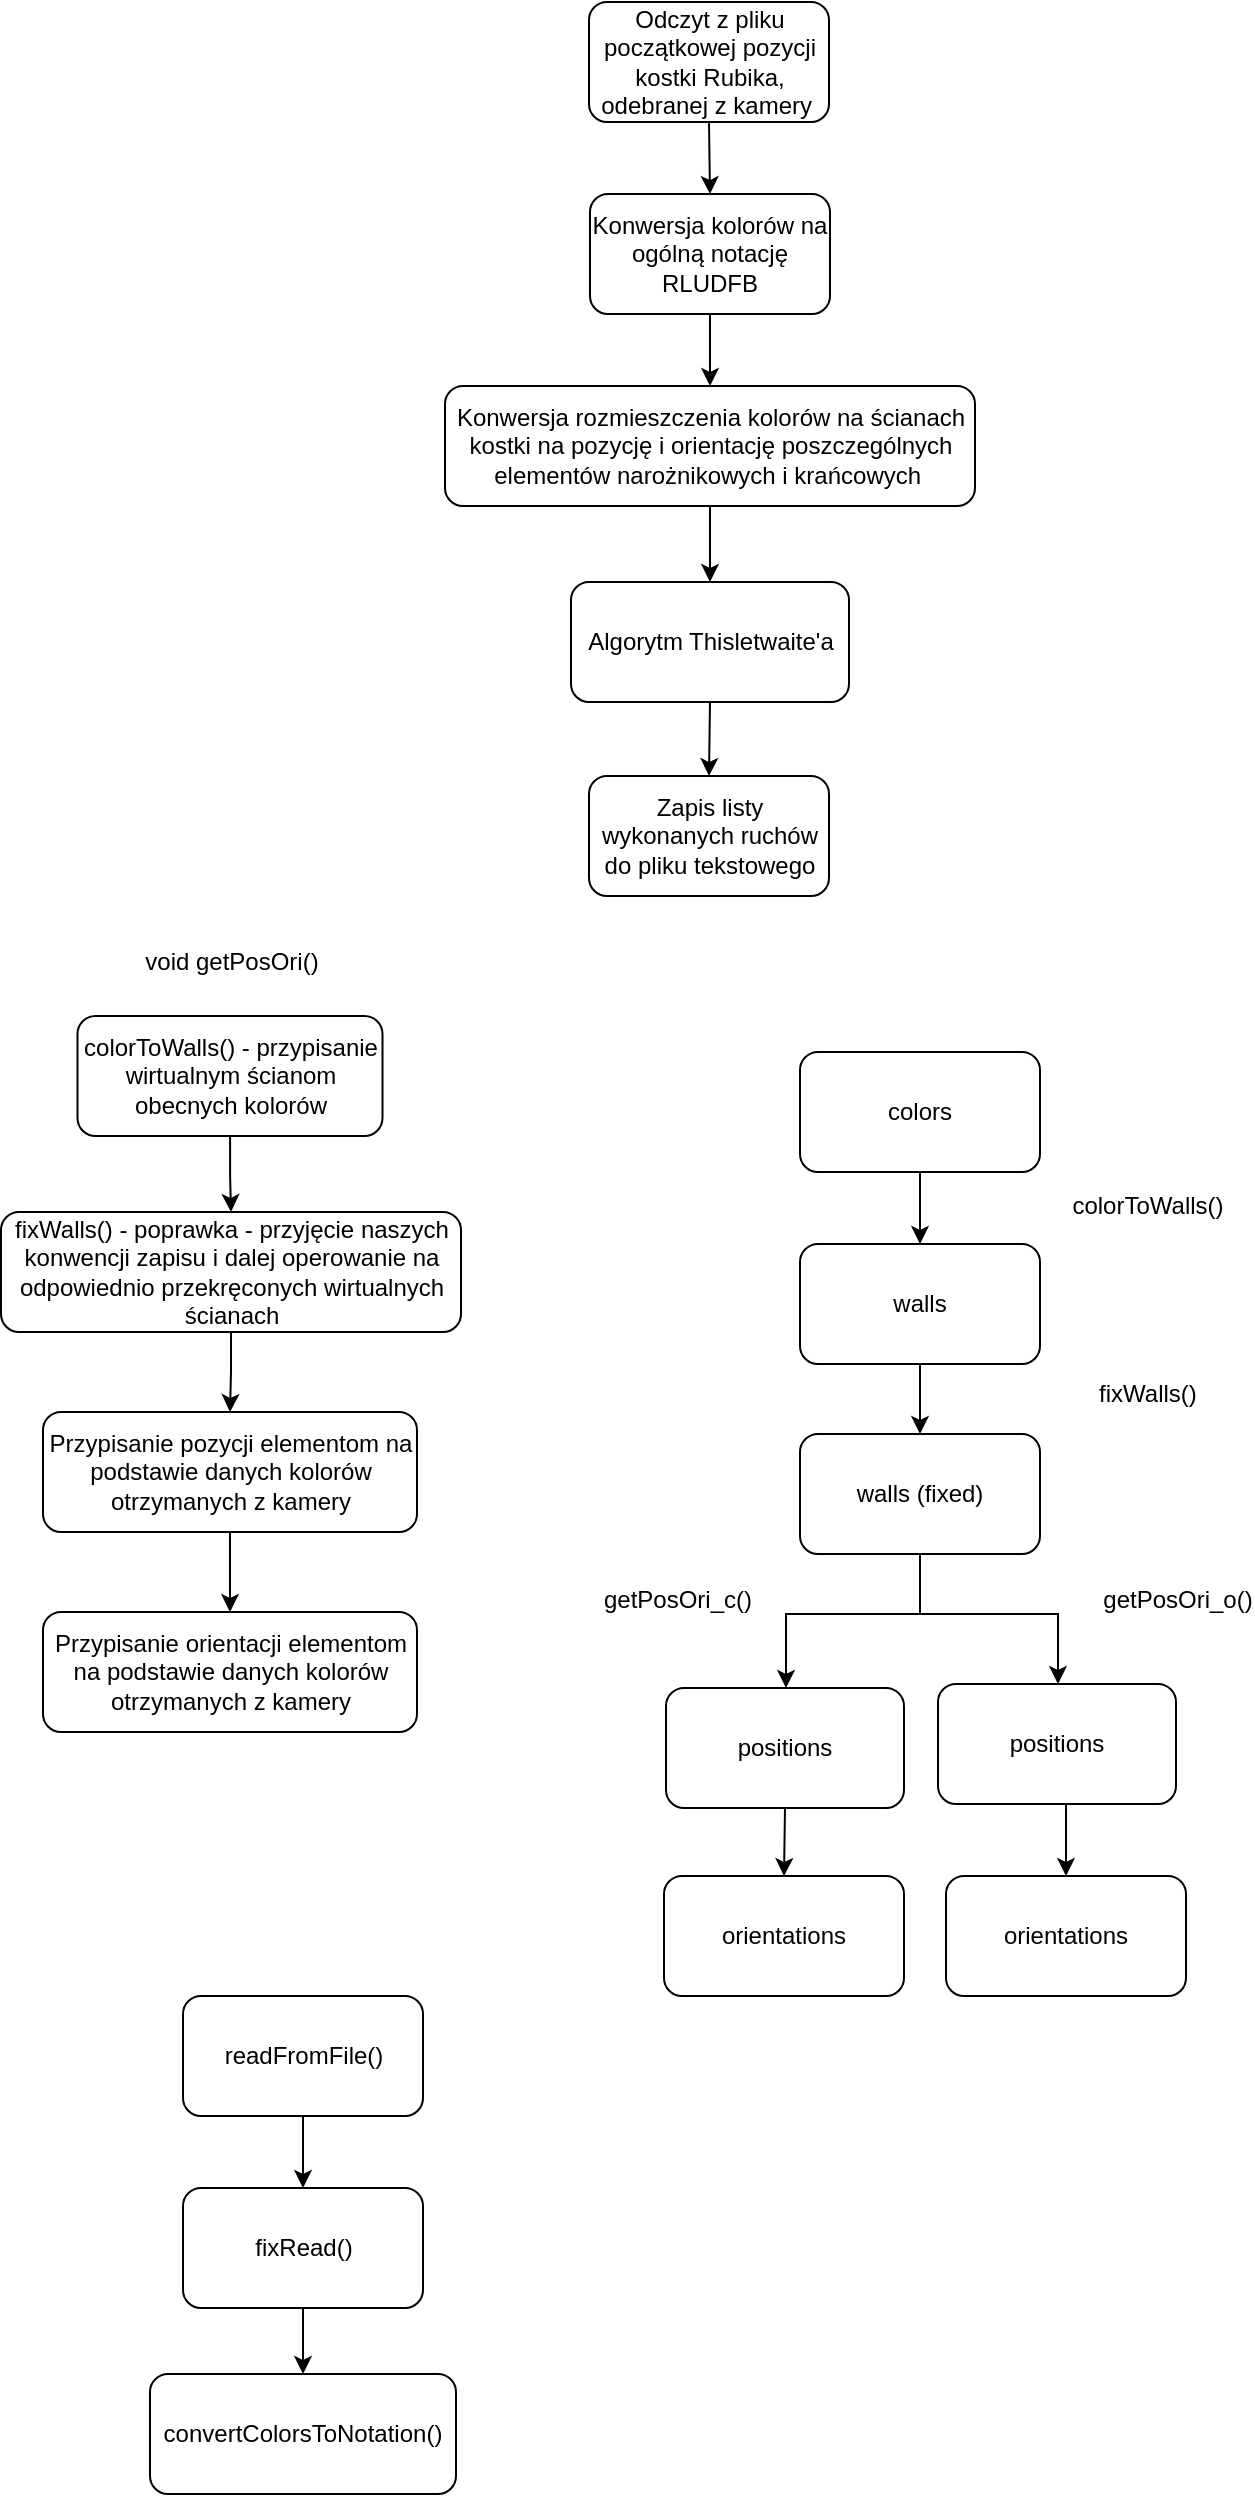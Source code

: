 <mxfile version="17.2.4" type="device"><diagram id="j9Xn93vThXsEUslcbhr1" name="Page-1"><mxGraphModel dx="1242" dy="570" grid="0" gridSize="10" guides="1" tooltips="1" connect="1" arrows="1" fold="1" page="1" pageScale="1" pageWidth="827" pageHeight="1169" math="0" shadow="0"><root><mxCell id="0"/><mxCell id="1" parent="0"/><mxCell id="MdMBimyjSENlmSg4jB6g-19" style="edgeStyle=orthogonalEdgeStyle;rounded=0;orthogonalLoop=1;jettySize=auto;html=1;exitX=0.5;exitY=1;exitDx=0;exitDy=0;entryX=0.5;entryY=0;entryDx=0;entryDy=0;" edge="1" parent="1" source="aZRtar0VSMWpXJIYU5ni-1" target="aZRtar0VSMWpXJIYU5ni-2"><mxGeometry relative="1" as="geometry"/></mxCell><mxCell id="aZRtar0VSMWpXJIYU5ni-1" value="Odczyt z pliku początkowej pozycji kostki Rubika, odebranej z kamery&amp;nbsp;" style="rounded=1;whiteSpace=wrap;html=1;" parent="1" vertex="1"><mxGeometry x="319.5" y="184" width="120" height="60" as="geometry"/></mxCell><mxCell id="aZRtar0VSMWpXJIYU5ni-6" style="edgeStyle=orthogonalEdgeStyle;rounded=0;orthogonalLoop=1;jettySize=auto;html=1;exitX=0.5;exitY=1;exitDx=0;exitDy=0;entryX=0.5;entryY=0;entryDx=0;entryDy=0;" parent="1" source="aZRtar0VSMWpXJIYU5ni-2" target="aZRtar0VSMWpXJIYU5ni-3" edge="1"><mxGeometry relative="1" as="geometry"/></mxCell><mxCell id="aZRtar0VSMWpXJIYU5ni-2" value="Konwersja kolorów na ogólną notację RLUDFB" style="rounded=1;whiteSpace=wrap;html=1;" parent="1" vertex="1"><mxGeometry x="320" y="280" width="120" height="60" as="geometry"/></mxCell><mxCell id="aZRtar0VSMWpXJIYU5ni-11" style="edgeStyle=orthogonalEdgeStyle;rounded=0;orthogonalLoop=1;jettySize=auto;html=1;exitX=0.5;exitY=1;exitDx=0;exitDy=0;entryX=0.5;entryY=0;entryDx=0;entryDy=0;" parent="1" source="aZRtar0VSMWpXJIYU5ni-3" target="aZRtar0VSMWpXJIYU5ni-7" edge="1"><mxGeometry relative="1" as="geometry"/></mxCell><mxCell id="aZRtar0VSMWpXJIYU5ni-3" value="Konwersja rozmieszczenia kolorów na ścianach kostki na pozycję i orientację poszczególnych elementów narożnikowych i krańcowych&amp;nbsp;" style="rounded=1;whiteSpace=wrap;html=1;" parent="1" vertex="1"><mxGeometry x="247.5" y="376" width="265" height="60" as="geometry"/></mxCell><mxCell id="aZRtar0VSMWpXJIYU5ni-12" style="edgeStyle=orthogonalEdgeStyle;rounded=0;orthogonalLoop=1;jettySize=auto;html=1;exitX=0.5;exitY=1;exitDx=0;exitDy=0;entryX=0.5;entryY=0;entryDx=0;entryDy=0;" parent="1" source="aZRtar0VSMWpXJIYU5ni-7" target="aZRtar0VSMWpXJIYU5ni-8" edge="1"><mxGeometry relative="1" as="geometry"/></mxCell><mxCell id="aZRtar0VSMWpXJIYU5ni-7" value="Algorytm Thisletwaite'a" style="rounded=1;whiteSpace=wrap;html=1;" parent="1" vertex="1"><mxGeometry x="310.5" y="474" width="139" height="60" as="geometry"/></mxCell><mxCell id="aZRtar0VSMWpXJIYU5ni-8" value="Zapis listy wykonanych ruchów do pliku tekstowego" style="rounded=1;whiteSpace=wrap;html=1;" parent="1" vertex="1"><mxGeometry x="319.5" y="571" width="120" height="60" as="geometry"/></mxCell><mxCell id="vhRR-pAWQvNrhLl68Ut3-5" style="edgeStyle=orthogonalEdgeStyle;rounded=0;orthogonalLoop=1;jettySize=auto;html=1;entryX=0.5;entryY=0;entryDx=0;entryDy=0;" parent="1" source="vhRR-pAWQvNrhLl68Ut3-1" target="vhRR-pAWQvNrhLl68Ut3-3" edge="1"><mxGeometry relative="1" as="geometry"/></mxCell><mxCell id="vhRR-pAWQvNrhLl68Ut3-1" value="colorToWalls() - przypisanie wirtualnym ścianom obecnych kolorów" style="rounded=1;whiteSpace=wrap;html=1;" parent="1" vertex="1"><mxGeometry x="63.75" y="691" width="152.5" height="60" as="geometry"/></mxCell><mxCell id="vhRR-pAWQvNrhLl68Ut3-2" value="void getPosOri()" style="text;html=1;strokeColor=none;fillColor=none;align=center;verticalAlign=middle;whiteSpace=wrap;rounded=0;" parent="1" vertex="1"><mxGeometry x="70.5" y="649" width="140" height="30" as="geometry"/></mxCell><mxCell id="vhRR-pAWQvNrhLl68Ut3-6" style="edgeStyle=orthogonalEdgeStyle;rounded=0;orthogonalLoop=1;jettySize=auto;html=1;entryX=0.5;entryY=0;entryDx=0;entryDy=0;" parent="1" source="vhRR-pAWQvNrhLl68Ut3-3" target="vhRR-pAWQvNrhLl68Ut3-4" edge="1"><mxGeometry relative="1" as="geometry"/></mxCell><mxCell id="vhRR-pAWQvNrhLl68Ut3-3" value="fixWalls() - poprawka - przyjęcie naszych konwencji zapisu i dalej operowanie na odpowiednio przekręconych wirtualnych ścianach" style="rounded=1;whiteSpace=wrap;html=1;" parent="1" vertex="1"><mxGeometry x="25.5" y="789" width="230" height="60" as="geometry"/></mxCell><mxCell id="vhRR-pAWQvNrhLl68Ut3-8" style="edgeStyle=orthogonalEdgeStyle;rounded=0;orthogonalLoop=1;jettySize=auto;html=1;exitX=0.5;exitY=1;exitDx=0;exitDy=0;entryX=0.5;entryY=0;entryDx=0;entryDy=0;" parent="1" source="vhRR-pAWQvNrhLl68Ut3-4" target="vhRR-pAWQvNrhLl68Ut3-7" edge="1"><mxGeometry relative="1" as="geometry"/></mxCell><mxCell id="vhRR-pAWQvNrhLl68Ut3-4" value="Przypisanie pozycji elementom na podstawie danych kolorów otrzymanych z kamery" style="rounded=1;whiteSpace=wrap;html=1;" parent="1" vertex="1"><mxGeometry x="46.5" y="889" width="187" height="60" as="geometry"/></mxCell><mxCell id="vhRR-pAWQvNrhLl68Ut3-7" value="Przypisanie orientacji elementom na podstawie danych kolorów otrzymanych z kamery" style="rounded=1;whiteSpace=wrap;html=1;" parent="1" vertex="1"><mxGeometry x="46.5" y="989" width="187" height="60" as="geometry"/></mxCell><mxCell id="vhRR-pAWQvNrhLl68Ut3-42" style="edgeStyle=orthogonalEdgeStyle;rounded=0;orthogonalLoop=1;jettySize=auto;html=1;exitX=0.5;exitY=1;exitDx=0;exitDy=0;" parent="1" source="vhRR-pAWQvNrhLl68Ut3-9" target="vhRR-pAWQvNrhLl68Ut3-10" edge="1"><mxGeometry relative="1" as="geometry"/></mxCell><mxCell id="vhRR-pAWQvNrhLl68Ut3-9" value="colors" style="rounded=1;whiteSpace=wrap;html=1;" parent="1" vertex="1"><mxGeometry x="425" y="709" width="120" height="60" as="geometry"/></mxCell><mxCell id="vhRR-pAWQvNrhLl68Ut3-43" value="" style="edgeStyle=orthogonalEdgeStyle;rounded=0;orthogonalLoop=1;jettySize=auto;html=1;" parent="1" source="vhRR-pAWQvNrhLl68Ut3-10" target="vhRR-pAWQvNrhLl68Ut3-20" edge="1"><mxGeometry relative="1" as="geometry"/></mxCell><mxCell id="vhRR-pAWQvNrhLl68Ut3-10" value="walls" style="rounded=1;whiteSpace=wrap;html=1;" parent="1" vertex="1"><mxGeometry x="425" y="805" width="120" height="60" as="geometry"/></mxCell><mxCell id="MdMBimyjSENlmSg4jB6g-15" style="edgeStyle=orthogonalEdgeStyle;rounded=0;orthogonalLoop=1;jettySize=auto;html=1;exitX=0.5;exitY=1;exitDx=0;exitDy=0;entryX=0.5;entryY=0;entryDx=0;entryDy=0;" edge="1" parent="1" source="vhRR-pAWQvNrhLl68Ut3-11" target="MdMBimyjSENlmSg4jB6g-7"><mxGeometry relative="1" as="geometry"/></mxCell><mxCell id="vhRR-pAWQvNrhLl68Ut3-11" value="positions" style="rounded=1;whiteSpace=wrap;html=1;" parent="1" vertex="1"><mxGeometry x="358" y="1027" width="119" height="60" as="geometry"/></mxCell><mxCell id="vhRR-pAWQvNrhLl68Ut3-16" value="colorToWalls()" style="text;html=1;strokeColor=none;fillColor=none;align=center;verticalAlign=middle;whiteSpace=wrap;rounded=0;rotation=0;" parent="1" vertex="1"><mxGeometry x="569" y="771" width="60" height="30" as="geometry"/></mxCell><mxCell id="vhRR-pAWQvNrhLl68Ut3-44" value="" style="edgeStyle=orthogonalEdgeStyle;rounded=0;orthogonalLoop=1;jettySize=auto;html=1;" parent="1" source="vhRR-pAWQvNrhLl68Ut3-20" target="vhRR-pAWQvNrhLl68Ut3-11" edge="1"><mxGeometry relative="1" as="geometry"><Array as="points"><mxPoint x="485" y="990"/><mxPoint x="418" y="990"/></Array></mxGeometry></mxCell><mxCell id="MdMBimyjSENlmSg4jB6g-3" style="edgeStyle=orthogonalEdgeStyle;rounded=0;orthogonalLoop=1;jettySize=auto;html=1;exitX=0.5;exitY=1;exitDx=0;exitDy=0;" edge="1" parent="1" source="vhRR-pAWQvNrhLl68Ut3-20" target="MdMBimyjSENlmSg4jB6g-12"><mxGeometry relative="1" as="geometry"><mxPoint x="556" y="1009" as="targetPoint"/><Array as="points"><mxPoint x="485" y="990"/><mxPoint x="554" y="990"/></Array></mxGeometry></mxCell><mxCell id="vhRR-pAWQvNrhLl68Ut3-20" value="walls (fixed)" style="rounded=1;whiteSpace=wrap;html=1;" parent="1" vertex="1"><mxGeometry x="425" y="900" width="120" height="60" as="geometry"/></mxCell><mxCell id="vhRR-pAWQvNrhLl68Ut3-22" value="fixWalls()" style="text;html=1;strokeColor=none;fillColor=none;align=center;verticalAlign=middle;whiteSpace=wrap;rounded=0;" parent="1" vertex="1"><mxGeometry x="569" y="865" width="60" height="30" as="geometry"/></mxCell><mxCell id="vhRR-pAWQvNrhLl68Ut3-36" style="edgeStyle=orthogonalEdgeStyle;rounded=0;orthogonalLoop=1;jettySize=auto;html=1;exitX=0.5;exitY=1;exitDx=0;exitDy=0;entryX=0.5;entryY=0;entryDx=0;entryDy=0;" parent="1" source="vhRR-pAWQvNrhLl68Ut3-31" target="vhRR-pAWQvNrhLl68Ut3-32" edge="1"><mxGeometry relative="1" as="geometry"/></mxCell><mxCell id="vhRR-pAWQvNrhLl68Ut3-31" value="readFromFile()" style="rounded=1;whiteSpace=wrap;html=1;" parent="1" vertex="1"><mxGeometry x="116.5" y="1181" width="120" height="60" as="geometry"/></mxCell><mxCell id="MdMBimyjSENlmSg4jB6g-23" style="edgeStyle=orthogonalEdgeStyle;rounded=0;orthogonalLoop=1;jettySize=auto;html=1;exitX=0.5;exitY=1;exitDx=0;exitDy=0;entryX=0.5;entryY=0;entryDx=0;entryDy=0;" edge="1" parent="1" source="vhRR-pAWQvNrhLl68Ut3-32" target="vhRR-pAWQvNrhLl68Ut3-33"><mxGeometry relative="1" as="geometry"/></mxCell><mxCell id="vhRR-pAWQvNrhLl68Ut3-32" value="fixRead()" style="rounded=1;whiteSpace=wrap;html=1;" parent="1" vertex="1"><mxGeometry x="116.5" y="1277" width="120" height="60" as="geometry"/></mxCell><mxCell id="vhRR-pAWQvNrhLl68Ut3-33" value="convertColorsToNotation()" style="rounded=1;whiteSpace=wrap;html=1;" parent="1" vertex="1"><mxGeometry x="100" y="1370" width="153" height="60" as="geometry"/></mxCell><mxCell id="MdMBimyjSENlmSg4jB6g-4" value="getPosOri_o()" style="text;html=1;strokeColor=none;fillColor=none;align=center;verticalAlign=middle;whiteSpace=wrap;rounded=0;" vertex="1" parent="1"><mxGeometry x="584" y="968" width="60" height="30" as="geometry"/></mxCell><mxCell id="MdMBimyjSENlmSg4jB6g-6" value="getPosOri_c()" style="text;html=1;strokeColor=none;fillColor=none;align=center;verticalAlign=middle;whiteSpace=wrap;rounded=0;" vertex="1" parent="1"><mxGeometry x="334" y="968" width="60" height="30" as="geometry"/></mxCell><mxCell id="MdMBimyjSENlmSg4jB6g-7" value="orientations" style="rounded=1;whiteSpace=wrap;html=1;" vertex="1" parent="1"><mxGeometry x="357" y="1121" width="120" height="60" as="geometry"/></mxCell><mxCell id="MdMBimyjSENlmSg4jB6g-20" style="edgeStyle=orthogonalEdgeStyle;rounded=0;orthogonalLoop=1;jettySize=auto;html=1;exitX=0.5;exitY=1;exitDx=0;exitDy=0;entryX=0.5;entryY=0;entryDx=0;entryDy=0;" edge="1" parent="1" source="MdMBimyjSENlmSg4jB6g-12" target="MdMBimyjSENlmSg4jB6g-13"><mxGeometry relative="1" as="geometry"/></mxCell><mxCell id="MdMBimyjSENlmSg4jB6g-12" value="positions" style="rounded=1;whiteSpace=wrap;html=1;" vertex="1" parent="1"><mxGeometry x="494" y="1025" width="119" height="60" as="geometry"/></mxCell><mxCell id="MdMBimyjSENlmSg4jB6g-13" value="orientations" style="rounded=1;whiteSpace=wrap;html=1;" vertex="1" parent="1"><mxGeometry x="498" y="1121" width="120" height="60" as="geometry"/></mxCell></root></mxGraphModel></diagram></mxfile>